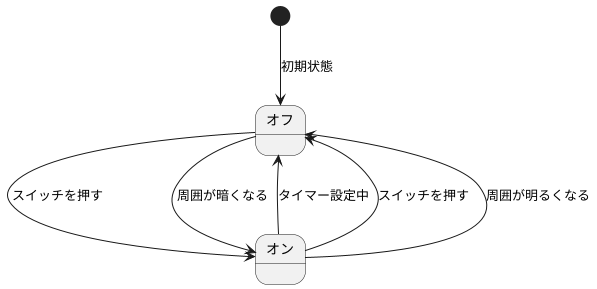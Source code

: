 @startuml
[*] --> オフ : 初期状態
オフ --> オン : スイッチを押す
オン --> オフ : タイマー設定中
オン --> オフ : スイッチを押す
オン --> オフ : 周囲が明るくなる
オフ --> オン : 周囲が暗くなる